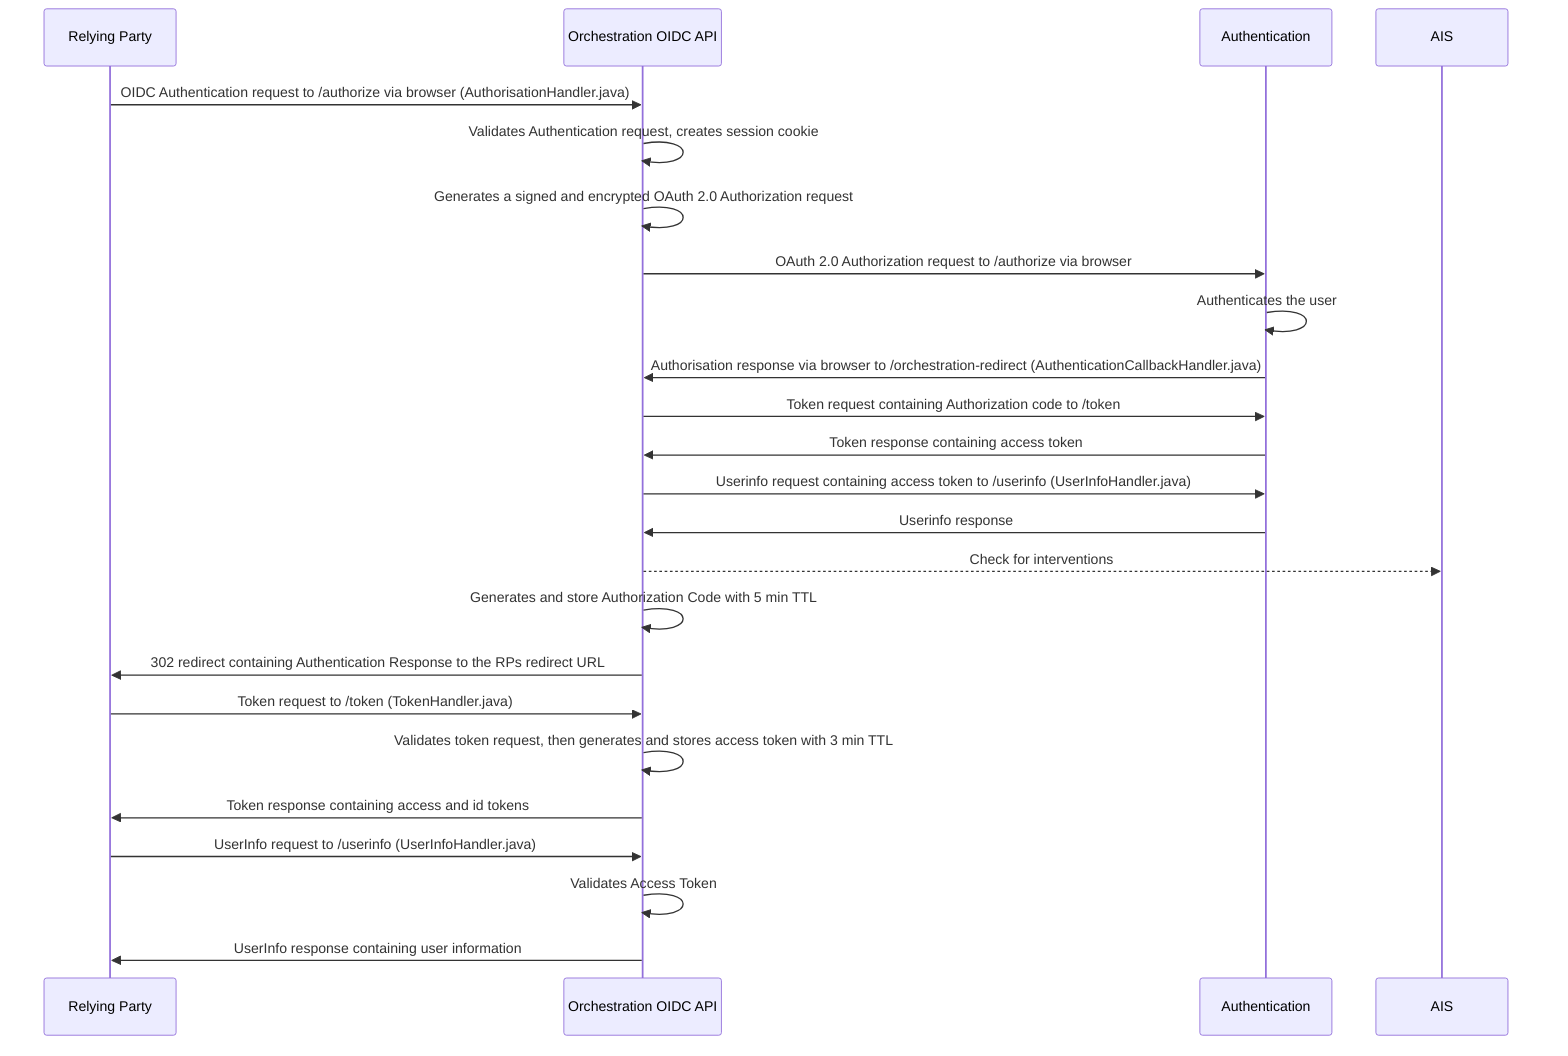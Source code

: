 sequenceDiagram
    participant rp as Relying Party
    participant orch_api as Orchestration OIDC API
    participant auth as Authentication
    participant ais as AIS
    rp ->> orch_api : OIDC Authentication request to /authorize via browser (AuthorisationHandler.java)
    orch_api  ->> orch_api : Validates Authentication request, creates session cookie
    orch_api ->> orch_api : Generates a signed and encrypted OAuth 2.0 Authorization request
    orch_api ->> auth : OAuth 2.0 Authorization request to /authorize via browser
    auth ->> auth : Authenticates the user
    auth ->> orch_api : Authorisation response via browser to /orchestration-redirect (AuthenticationCallbackHandler.java)
    orch_api ->> auth : Token request containing Authorization code to /token
    auth ->> orch_api : Token response containing access token
    orch_api ->> auth : Userinfo request containing access token to /userinfo (UserInfoHandler.java)
    auth ->> orch_api : Userinfo response
    orch_api -->> ais : Check for interventions
    orch_api ->> orch_api : Generates and store Authorization Code with 5 min TTL
    orch_api ->> rp : 302 redirect containing Authentication Response to the RPs redirect URL
    rp ->> orch_api : Token request to /token (TokenHandler.java)
    orch_api ->> orch_api : Validates token request, then generates and stores access token with 3 min TTL
    orch_api ->> rp : Token response containing access and id tokens
    rp ->> orch_api : UserInfo request to /userinfo (UserInfoHandler.java)
    orch_api ->> orch_api : Validates Access Token
    orch_api ->> rp : UserInfo response containing user information